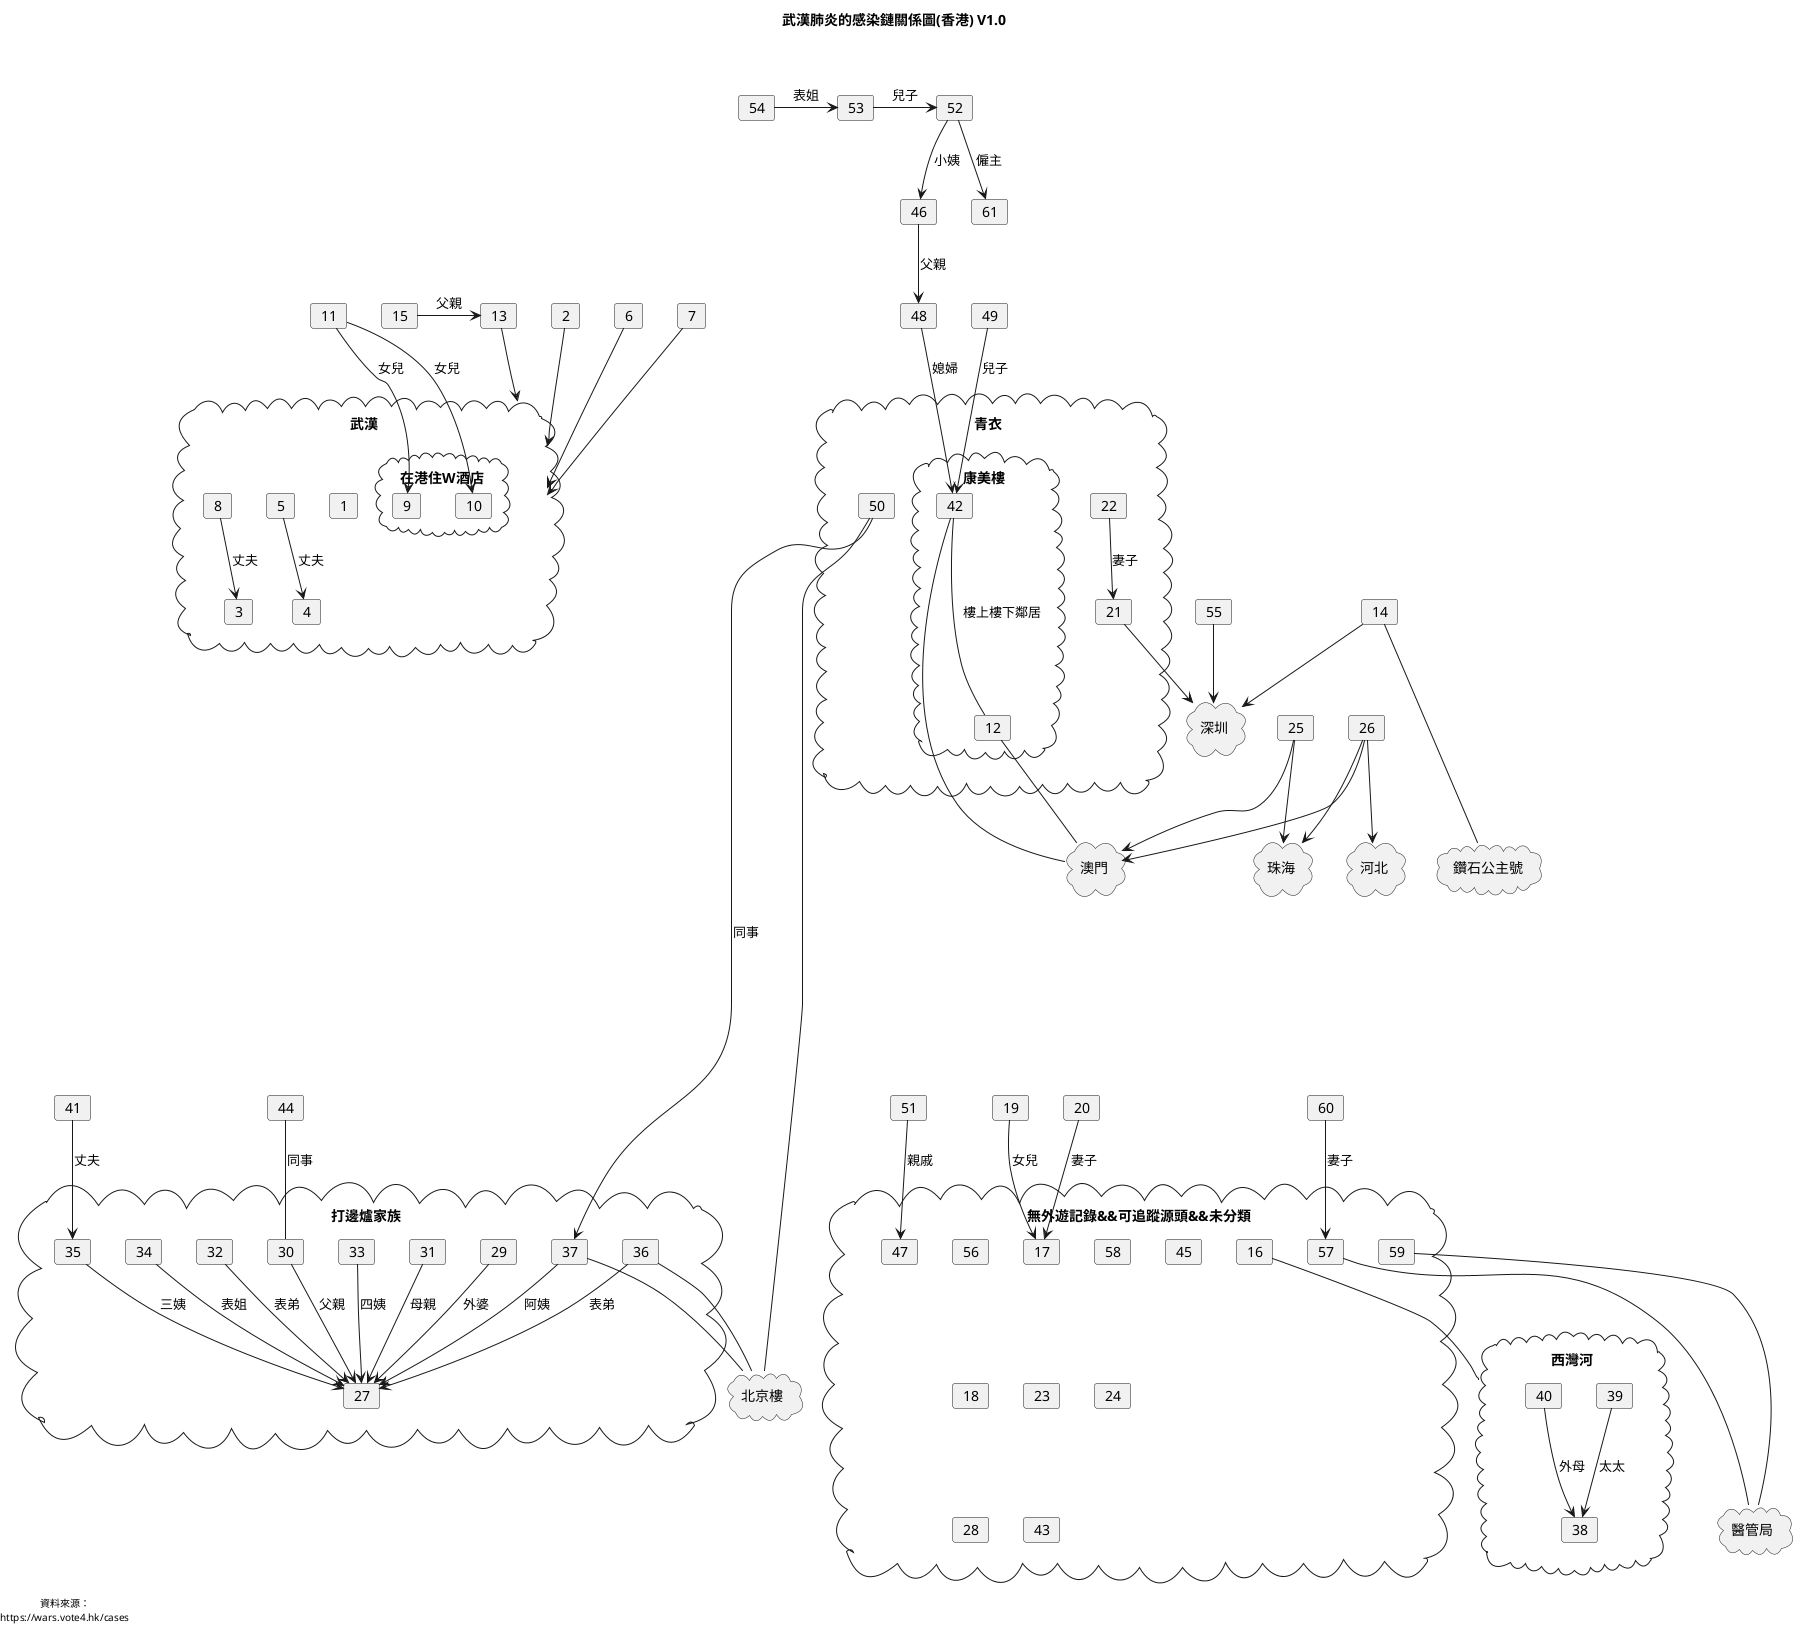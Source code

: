 @startuml

skinparam classAttributeIconSize 0
skinparam shadowing false
hide circle
skinparam monochrome true

skinparam class {
	BackgroundColor transparent
}

skinparam node {
	BackgroundColor transparent
}

skinparam Header {
	FontColor black
}

skinparam Footer {
	FontColor black
}

title 武漢肺炎的感染鏈關係圖(香港) V1.0\n\n

cloud "深圳" as ShenZhen

cloud "珠海" as Zhuhai

cloud "北京樓" as PekingRest

cloud "青衣" as TsingYi {

  cloud "康美樓" as HongMei {
    card 42
    card 12
    42 --- 12: 樓上樓下鄰居
  }
  card 21
  card 22
  card 50
  22-->21: 妻子
}

cloud "西灣河" as SaiWanHo {
  card 38
  card 40
  card 39
  39 --> 38: 太太
  40 --> 38: 外母
}

card 41
cloud "打邊爐家族" as HotPotFamily {
  card 27
  card 30
  card 29
  card 31
  card 33
  card 37
  card 32
  card 34
  card 35
  card 36
  29 --> 27: 外婆
  30 --> 27: 父親
  31 --> 27: 母親
  32 --> 27: 表弟
  33 --> 27: 四姨
  34 --> 27: 表姐
  35 --> 27: 三姨
  36 --> 27: 表弟
  37 --> 27: 阿姨
  41 --> 35: 丈夫
}

card 40
card 51
card 39

cloud "無外遊記錄&&可追蹤源頭&&未分類" as NoRecord {
  card 56
  card 58
  card 45
  card 16
  card 17
  card 18
  card 23
  card 24
  card 28
  card 43
  card 47
  card 59
  card 57
}

cloud "澳門" as Macau

cloud "武漢" as Wuhan {
  card 1
  card 3
  card 4
  card 5
  card 8

  cloud "在港住W酒店" as WHotel {
    card 9
    card 10
  }

  5--> 4: 丈夫
  8--> 3: 丈夫
}

cloud "鑽石公主號" as DiamondPrincess

cloud "醫管局" as HA
cloud "河北"

card 14
card 39
card 11
card 2
card 6
card 7
card 44
card 48
card 46
card 52
card 61
card 13
card 15
card 19
card 20
card 25
card 26
card 49
card 54
card 53
card 55
card 60

49 --> 42: 兒子
46 --> 48: 父親
21 --> ShenZhen
20 --> 17: 妻子
19 --> 17: 女兒
15 -> 13: 父親
14 --- DiamondPrincess
11 --> 10: 女兒
11 --> 9: 女兒
2 --> Wuhan
6 --> Wuhan
7 --> Wuhan
13 --> Wuhan
44 -- 30: 同事
52 --> 61: 僱主
52 --> 46: 小姨
48 --> 42: 媳婦
42 -- Macau
12 -- Macau
25 --> Macau
25 --> Zhuhai
26 --> Macau
26 --> Zhuhai
26 --> 河北
50 --> 37: 同事
51 --> 47: 親戚
53 -> 52: 兒子
54 -> 53: 表姐
55 --> ShenZhen
59 --- HA
57 --- HA
60 --> 57: 妻子
14 --> ShenZhen
50 --- PekingRest
37 -- PekingRest
36 -- PekingRest
16 -- SaiWanHo

/'Layout
TsingYi -[hidden]--- HotPotFamily
Wuhan -[hidden]- HotPotFamily
'/

TsingYi -[hidden] Wuhan
TsingYi -[hidden]------- NoRecord
TsingYi -[hidden]------- HotPotFamily

left footer
資料來源：
https://wars.vote4.hk/cases
endfooter

@enduml
